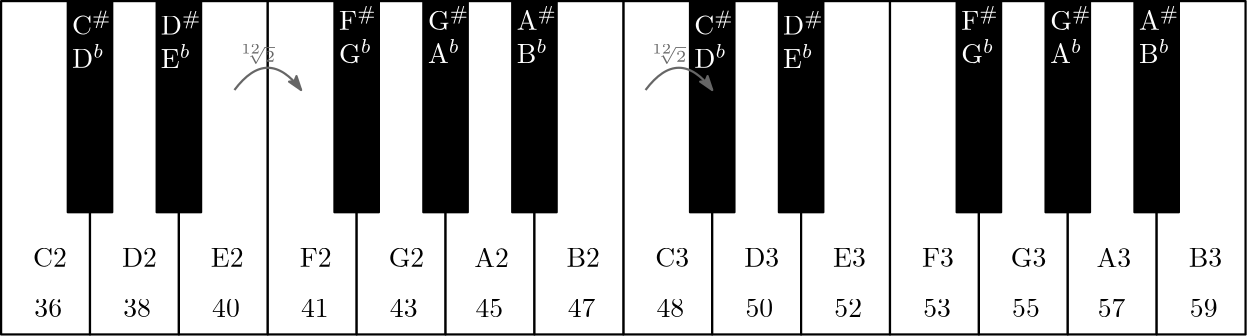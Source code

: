 <?xml version="1.0"?>
<!DOCTYPE ipe SYSTEM "ipe.dtd">
<ipe version="70218" creator="Ipe 7.2.24">
<info created="D:20220624233952" modified="D:20230701221742"/>
<ipestyle name="basic">
<symbol name="arrow/arc(spx)">
<path stroke="sym-stroke" fill="sym-stroke" pen="sym-pen">
0 0 m
-1 0.333 l
-1 -0.333 l
h
</path>
</symbol>
<symbol name="arrow/farc(spx)">
<path stroke="sym-stroke" fill="white" pen="sym-pen">
0 0 m
-1 0.333 l
-1 -0.333 l
h
</path>
</symbol>
<symbol name="arrow/ptarc(spx)">
<path stroke="sym-stroke" fill="sym-stroke" pen="sym-pen">
0 0 m
-1 0.333 l
-0.8 0 l
-1 -0.333 l
h
</path>
</symbol>
<symbol name="arrow/fptarc(spx)">
<path stroke="sym-stroke" fill="white" pen="sym-pen">
0 0 m
-1 0.333 l
-0.8 0 l
-1 -0.333 l
h
</path>
</symbol>
<symbol name="mark/circle(sx)" transformations="translations">
<path fill="sym-stroke">
0.6 0 0 0.6 0 0 e
0.4 0 0 0.4 0 0 e
</path>
</symbol>
<symbol name="mark/disk(sx)" transformations="translations">
<path fill="sym-stroke">
0.6 0 0 0.6 0 0 e
</path>
</symbol>
<symbol name="mark/fdisk(sfx)" transformations="translations">
<group>
<path fill="sym-fill">
0.5 0 0 0.5 0 0 e
</path>
<path fill="sym-stroke" fillrule="eofill">
0.6 0 0 0.6 0 0 e
0.4 0 0 0.4 0 0 e
</path>
</group>
</symbol>
<symbol name="mark/box(sx)" transformations="translations">
<path fill="sym-stroke" fillrule="eofill">
-0.6 -0.6 m
0.6 -0.6 l
0.6 0.6 l
-0.6 0.6 l
h
-0.4 -0.4 m
0.4 -0.4 l
0.4 0.4 l
-0.4 0.4 l
h
</path>
</symbol>
<symbol name="mark/square(sx)" transformations="translations">
<path fill="sym-stroke">
-0.6 -0.6 m
0.6 -0.6 l
0.6 0.6 l
-0.6 0.6 l
h
</path>
</symbol>
<symbol name="mark/fsquare(sfx)" transformations="translations">
<group>
<path fill="sym-fill">
-0.5 -0.5 m
0.5 -0.5 l
0.5 0.5 l
-0.5 0.5 l
h
</path>
<path fill="sym-stroke" fillrule="eofill">
-0.6 -0.6 m
0.6 -0.6 l
0.6 0.6 l
-0.6 0.6 l
h
-0.4 -0.4 m
0.4 -0.4 l
0.4 0.4 l
-0.4 0.4 l
h
</path>
</group>
</symbol>
<symbol name="mark/cross(sx)" transformations="translations">
<group>
<path fill="sym-stroke">
-0.43 -0.57 m
0.57 0.43 l
0.43 0.57 l
-0.57 -0.43 l
h
</path>
<path fill="sym-stroke">
-0.43 0.57 m
0.57 -0.43 l
0.43 -0.57 l
-0.57 0.43 l
h
</path>
</group>
</symbol>
<symbol name="arrow/fnormal(spx)">
<path stroke="sym-stroke" fill="white" pen="sym-pen">
0 0 m
-1 0.333 l
-1 -0.333 l
h
</path>
</symbol>
<symbol name="arrow/pointed(spx)">
<path stroke="sym-stroke" fill="sym-stroke" pen="sym-pen">
0 0 m
-1 0.333 l
-0.8 0 l
-1 -0.333 l
h
</path>
</symbol>
<symbol name="arrow/fpointed(spx)">
<path stroke="sym-stroke" fill="white" pen="sym-pen">
0 0 m
-1 0.333 l
-0.8 0 l
-1 -0.333 l
h
</path>
</symbol>
<symbol name="arrow/linear(spx)">
<path stroke="sym-stroke" pen="sym-pen">
-1 0.333 m
0 0 l
-1 -0.333 l
</path>
</symbol>
<symbol name="arrow/fdouble(spx)">
<path stroke="sym-stroke" fill="white" pen="sym-pen">
0 0 m
-1 0.333 l
-1 -0.333 l
h
-1 0 m
-2 0.333 l
-2 -0.333 l
h
</path>
</symbol>
<symbol name="arrow/double(spx)">
<path stroke="sym-stroke" fill="sym-stroke" pen="sym-pen">
0 0 m
-1 0.333 l
-1 -0.333 l
h
-1 0 m
-2 0.333 l
-2 -0.333 l
h
</path>
</symbol>
<anglesize name="22.5 deg" value="22.5"/>
<anglesize name="30 deg" value="30"/>
<anglesize name="45 deg" value="45"/>
<anglesize name="60 deg" value="60"/>
<anglesize name="90 deg" value="90"/>
<arrowsize name="large" value="10"/>
<arrowsize name="small" value="5"/>
<arrowsize name="tiny" value="3"/>
<color name="blue" value="0 0 1"/>
<color name="brown" value="0.647 0.165 0.165"/>
<color name="darkblue" value="0 0 0.545"/>
<color name="darkcyan" value="0 0.545 0.545"/>
<color name="darkgray" value="0.663"/>
<color name="darkgreen" value="0 0.392 0"/>
<color name="darkmagenta" value="0.545 0 0.545"/>
<color name="darkorange" value="1 0.549 0"/>
<color name="darkred" value="0.545 0 0"/>
<color name="gold" value="1 0.843 0"/>
<color name="gray" value="0.745"/>
<color name="green" value="0 1 0"/>
<color name="lightblue" value="0.678 0.847 0.902"/>
<color name="lightcyan" value="0.878 1 1"/>
<color name="lightgray" value="0.827"/>
<color name="lightgreen" value="0.565 0.933 0.565"/>
<color name="lightyellow" value="1 1 0.878"/>
<color name="navy" value="0 0 0.502"/>
<color name="orange" value="1 0.647 0"/>
<color name="pink" value="1 0.753 0.796"/>
<color name="purple" value="0.627 0.125 0.941"/>
<color name="red" value="1 0 0"/>
<color name="sbblue" value="0.298 0.447 0.79"/>
<color name="sbgreen" value="0.333 0.658 0.407"/>
<color name="sborange" value="0.866 0.517 0.321"/>
<color name="sbpurple" value="0.505 0.447 0.698"/>
<color name="sbred" value="0.768 0.305 0.321"/>
<color name="seagreen" value="0.18 0.545 0.341"/>
<color name="turquoise" value="0.251 0.878 0.816"/>
<color name="verydarkgray" value="0.4"/>
<color name="violet" value="0.933 0.51 0.933"/>
<color name="yellow" value="1 1 0"/>
<dashstyle name="dash dot dotted" value="[4 2 1 2 1 2] 0"/>
<dashstyle name="dash dotted" value="[4 2 1 2] 0"/>
<dashstyle name="dashed" value="[4] 0"/>
<dashstyle name="dotted" value="[1 3] 0"/>
<gridsize name="10 pts (~3.5 mm)" value="10"/>
<gridsize name="14 pts (~5 mm)" value="14"/>
<gridsize name="16 pts (~6 mm)" value="16"/>
<gridsize name="20 pts (~7 mm)" value="20"/>
<gridsize name="28 pts (~10 mm)" value="28"/>
<gridsize name="32 pts (~12 mm)" value="32"/>
<gridsize name="4 pts" value="4"/>
<gridsize name="56 pts (~20 mm)" value="56"/>
<gridsize name="8 pts (~3 mm)" value="8"/>
<opacity name="10%" value="0.1"/>
<opacity name="30%" value="0.3"/>
<opacity name="50%" value="0.5"/>
<opacity name="75%" value="0.75"/>
<pen name="fat" value="1.2"/>
<pen name="heavier" value="0.8"/>
<pen name="ultrafat" value="2"/>
<symbolsize name="large" value="5"/>
<symbolsize name="small" value="2"/>
<symbolsize name="tiny" value="1.1"/>
<textsize name="Huge" value="\Huge"/>
<textsize name="LARGE" value="\LARGE"/>
<textsize name="Large" value="\Large"/>
<textsize name="footnote" value="\footnotesize"/>
<textsize name="huge" value="\huge"/>
<textsize name="large" value="\large"/>
<textsize name="small" value="\small"/>
<textsize name="tiny" value="\tiny"/>
<textstyle name="center" begin="\begin{center}" end="\end{center}"/>
<textstyle name="item" begin="\begin{itemize}\item{}" end="\end{itemize}"/>
<textstyle name="itemize" begin="\begin{itemize}" end="\end{itemize}"/>
<tiling name="falling" angle="-60" step="4" width="1"/>
<tiling name="rising" angle="30" step="4" width="1"/>
</ipestyle>
<page>
<layer name="alpha"/>
<view layers="alpha" active="alpha"/>
<path layer="alpha" matrix="1 0 0 1 192 -16" stroke="black" fill="white" pen="0.8">
64 784 m
64 664 l
96 664 l
96 784 l
h
</path>
<path matrix="1 0 0 1 224 -16" stroke="black" fill="white" pen="0.8">
64 784 m
64 664 l
96 664 l
96 784 l
h
</path>
<path matrix="1 0 0 1 256 -16" stroke="black" fill="white" pen="0.8">
64 784 m
64 664 l
96 664 l
96 784 l
h
</path>
<path matrix="1 0 0 1 288 -16" stroke="black" fill="white" pen="0.8">
64 784 m
64 664 l
96 664 l
96 784 l
h
</path>
<path matrix="1 0 0 1 320 -16" stroke="black" fill="white" pen="0.8">
64 784 m
64 664 l
96 664 l
96 784 l
h
</path>
<path matrix="1 0 0 1 352 -16" stroke="black" fill="white" pen="0.8">
64 784 m
64 664 l
96 664 l
96 784 l
h
</path>
<path matrix="1 0 0 1 384 -16" stroke="black" fill="white" pen="0.8">
64 784 m
64 664 l
96 664 l
96 784 l
h
</path>
<path matrix="1 0 0 1 192 -16" stroke="black" fill="black" pen="0.8">
88 784 m
88 708 l
104 708 l
104 784 l
h
</path>
<text matrix="1 0 0 1 191.507 80.345" transformations="translations" pos="76 592" stroke="black" type="label" width="12.177" height="6.808" depth="0" valign="baseline" size="10">C3</text>
<text matrix="1 0 0 1 223.507 80.345" transformations="translations" pos="76 592" stroke="black" type="label" width="12.592" height="6.808" depth="0" valign="baseline" size="10">D3</text>
<text matrix="1 0 0 1 255.507 80.345" transformations="translations" pos="76 592" stroke="black" type="label" width="11.761" height="6.808" depth="0" valign="baseline" size="10">E3</text>
<text matrix="1 0 0 1 287.507 80.345" transformations="translations" pos="76 592" stroke="black" type="label" width="11.485" height="6.808" depth="0" valign="baseline" size="10">F3</text>
<text matrix="1 0 0 1 319.507 80.345" transformations="translations" pos="76 592" stroke="black" type="label" width="12.799" height="6.808" depth="0" valign="baseline" size="10">G3</text>
<text matrix="1 0 0 1 350.335 80.2165" transformations="translations" pos="76 592" stroke="black" type="label" width="12.453" height="6.808" depth="0" valign="baseline" size="10">A3</text>
<text matrix="1 0 0 1 383.507 80.345" transformations="translations" pos="76 592" stroke="black" type="label" width="12.038" height="6.808" depth="0" valign="baseline" size="10">B3</text>
<text matrix="1 0 0 1 205.542 164" transformations="translations" pos="76 592" stroke="white" type="label" width="14.238" height="8.458" depth="0" valign="baseline" size="10">C$^{\#}$</text>
<text matrix="1 0 0 1 216.302 -45.8594" transformations="translations" pos="48 792" stroke="verydarkgray" type="label" width="14.289" height="6.19" depth="0.66" valign="baseline" size="6" style="math">\sqrt[12]{2}</text>
<path matrix="1 0 0 1 116 -48" stroke="verydarkgray" pen="0.8" arrow="ptarc/small">
148 784 m
160 800
172 784 c
</path>
<text matrix="1 0 0 1 205.542 152" transformations="translations" pos="76 592" stroke="white" type="label" width="11.612" height="8.458" depth="0" valign="baseline" size="10">D$^{b}$</text>
<path matrix="1 0 0 1 224 -16" stroke="black" fill="black" pen="0.8">
88 784 m
88 708 l
104 708 l
104 784 l
h
</path>
<path matrix="1 0 0 1 288 -16" stroke="black" fill="black" pen="0.8">
88 784 m
88 708 l
104 708 l
104 784 l
h
</path>
<path matrix="1 0 0 1 320 -16" stroke="black" fill="black" pen="0.8">
88 784 m
88 708 l
104 708 l
104 784 l
h
</path>
<path matrix="1 0 0 1 352 -16" stroke="black" fill="black" pen="0.8">
88 784 m
88 708 l
104 708 l
104 784 l
h
</path>
<text matrix="1 0 0 1 237.51 163.943" transformations="translations" pos="76 592" stroke="white" type="label" width="14.653" height="8.458" depth="0" valign="baseline" size="10">D$^{\#}$</text>
<text matrix="1 0 0 1 237.51 151.943" transformations="translations" pos="76 592" stroke="white" type="label" width="10.782" height="8.458" depth="0" valign="baseline" size="10">E$^{b}$</text>
<text matrix="1 0 0 1 301.663 165.716" transformations="translations" pos="76 592" stroke="white" type="label" width="13.546" height="8.458" depth="0" valign="baseline" size="10">F$^{\#}$</text>
<text matrix="1 0 0 1 333.663 165.716" transformations="translations" pos="76 592" stroke="white" type="label" width="14.861" height="8.458" depth="0" valign="baseline" size="10">G$^{\#}$</text>
<text matrix="1 0 0 1 365.663 165.716" transformations="translations" pos="76 592" stroke="white" type="label" width="14.515" height="8.458" depth="0" valign="baseline" size="10">A$^{\#}$</text>
<text matrix="1 0 0 1 301.663 153.716" transformations="translations" pos="76 592" stroke="white" type="label" width="11.82" height="8.458" depth="0" valign="baseline" size="10">G$^{b}$</text>
<text matrix="1 0 0 1 333.663 153.716" transformations="translations" pos="76 592" stroke="white" type="label" width="11.474" height="8.458" depth="0" valign="baseline" size="10">A$^{b}$</text>
<text matrix="1 0 0 1 365.663 153.716" transformations="translations" pos="76 592" stroke="white" type="label" width="11.059" height="8.458" depth="0" valign="baseline" size="10">B$^{b}$</text>
<path matrix="1 0 0 1 -32 -16" stroke="black" fill="white" pen="0.8">
64 784 m
64 664 l
96 664 l
96 784 l
h
</path>
<path matrix="1 0 0 1 0 -16" stroke="black" fill="white" pen="0.8">
64 784 m
64 664 l
96 664 l
96 784 l
h
</path>
<path matrix="1 0 0 1 32 -16" stroke="black" fill="white" pen="0.8">
64 784 m
64 664 l
96 664 l
96 784 l
h
</path>
<path matrix="1 0 0 1 64 -16" stroke="black" fill="white" pen="0.8">
64 784 m
64 664 l
96 664 l
96 784 l
h
</path>
<path matrix="1 0 0 1 96 -16" stroke="black" fill="white" pen="0.8">
64 784 m
64 664 l
96 664 l
96 784 l
h
</path>
<path matrix="1 0 0 1 128 -16" stroke="black" fill="white" pen="0.8">
64 784 m
64 664 l
96 664 l
96 784 l
h
</path>
<path matrix="1 0 0 1 160 -16" stroke="black" fill="white" pen="0.8">
64 784 m
64 664 l
96 664 l
96 784 l
h
</path>
<path matrix="1 0 0 1 -32 -16" stroke="black" fill="black" pen="0.8">
88 784 m
88 708 l
104 708 l
104 784 l
h
</path>
<text matrix="1 0 0 1 -32.493 80.345" transformations="translations" pos="76 592" stroke="black" type="label" width="12.177" height="6.808" depth="0" valign="baseline" size="10">C2</text>
<text matrix="1 0 0 1 -0.493031 80.345" transformations="translations" pos="76 592" stroke="black" type="label" width="12.592" height="6.808" depth="0" valign="baseline" size="10">D2</text>
<text matrix="1 0 0 1 31.507 80.345" transformations="translations" pos="76 592" stroke="black" type="label" width="11.761" height="6.808" depth="0" valign="baseline" size="10">E2</text>
<text matrix="1 0 0 1 63.507 80.345" transformations="translations" pos="76 592" stroke="black" type="label" width="11.485" height="6.808" depth="0" valign="baseline" size="10">F2</text>
<text matrix="1 0 0 1 95.507 80.345" transformations="translations" pos="76 592" stroke="black" type="label" width="12.799" height="6.808" depth="0" valign="baseline" size="10">G2</text>
<text matrix="1 0 0 1 126.335 80.2165" transformations="translations" pos="76 592" stroke="black" type="label" width="12.453" height="6.808" depth="0" valign="baseline" size="10">A2</text>
<text matrix="1 0 0 1 159.507 80.345" transformations="translations" pos="76 592" stroke="black" type="label" width="12.038" height="6.808" depth="0" valign="baseline" size="10">B2</text>
<text matrix="1 0 0 1 -18.458 164" transformations="translations" pos="76 592" stroke="white" type="label" width="14.238" height="8.458" depth="0" valign="baseline" size="10">C$^{\#}$</text>
<text matrix="1 0 0 1 -18.458 152" transformations="translations" pos="76 592" stroke="white" type="label" width="11.612" height="8.458" depth="0" valign="baseline" size="10">D$^{b}$</text>
<path matrix="1 0 0 1 0 -16" stroke="black" fill="black" pen="0.8">
88 784 m
88 708 l
104 708 l
104 784 l
h
</path>
<text matrix="1 0 0 1 68.302 -45.8594" transformations="translations" pos="48 792" stroke="verydarkgray" type="label" width="14.289" height="6.19" depth="0.66" valign="baseline" size="6" style="math">\sqrt[12]{2}</text>
<path matrix="1 0 0 1 -32 -48" stroke="verydarkgray" pen="0.8" arrow="ptarc/small">
148 784 m
160 800
172 784 c
</path>
<path matrix="1 0 0 1 64 -16" stroke="black" fill="black" pen="0.8">
88 784 m
88 708 l
104 708 l
104 784 l
h
</path>
<path matrix="1 0 0 1 96 -16" stroke="black" fill="black" pen="0.8">
88 784 m
88 708 l
104 708 l
104 784 l
h
</path>
<path matrix="1 0 0 1 128 -16" stroke="black" fill="black" pen="0.8">
88 784 m
88 708 l
104 708 l
104 784 l
h
</path>
<text matrix="1 0 0 1 13.51 163.943" transformations="translations" pos="76 592" stroke="white" type="label" width="14.653" height="8.458" depth="0" valign="baseline" size="10">D$^{\#}$</text>
<text matrix="1 0 0 1 13.51 151.943" transformations="translations" pos="76 592" stroke="white" type="label" width="10.782" height="8.458" depth="0" valign="baseline" size="10">E$^{b}$</text>
<text matrix="1 0 0 1 77.663 165.716" transformations="translations" pos="76 592" stroke="white" type="label" width="13.546" height="8.458" depth="0" valign="baseline" size="10">F$^{\#}$</text>
<text matrix="1 0 0 1 109.663 165.716" transformations="translations" pos="76 592" stroke="white" type="label" width="14.861" height="8.458" depth="0" valign="baseline" size="10">G$^{\#}$</text>
<text matrix="1 0 0 1 141.663 165.716" transformations="translations" pos="76 592" stroke="white" type="label" width="14.515" height="8.458" depth="0" valign="baseline" size="10">A$^{\#}$</text>
<text matrix="1 0 0 1 77.663 153.716" transformations="translations" pos="76 592" stroke="white" type="label" width="11.82" height="8.458" depth="0" valign="baseline" size="10">G$^{b}$</text>
<text matrix="1 0 0 1 109.663 153.716" transformations="translations" pos="76 592" stroke="white" type="label" width="11.474" height="8.458" depth="0" valign="baseline" size="10">A$^{b}$</text>
<text matrix="1 0 0 1 141.663 153.716" transformations="translations" pos="76 592" stroke="white" type="label" width="11.059" height="8.458" depth="0" valign="baseline" size="10">B$^{b}$</text>
<text matrix="1 0 0 1 191.951 62.29" transformations="translations" pos="76 592" stroke="black" type="label" width="9.963" height="6.42" depth="0" valign="baseline" size="10">48</text>
<text matrix="1 0 0 1 223.951 62.29" transformations="translations" pos="76 592" stroke="black" type="label" width="9.963" height="6.42" depth="0" valign="baseline" size="10">50</text>
<text matrix="1 0 0 1 255.951 62.29" transformations="translations" pos="76 592" stroke="black" type="label" width="9.963" height="6.42" depth="0" valign="baseline" size="10">52</text>
<text matrix="1 0 0 1 287.951 62.29" transformations="translations" pos="76 592" stroke="black" type="label" width="9.963" height="6.42" depth="0" valign="baseline" size="10">53</text>
<text matrix="1 0 0 1 319.951 62.29" transformations="translations" pos="76 592" stroke="black" type="label" width="9.963" height="6.42" depth="0" valign="baseline" size="10">55</text>
<text matrix="1 0 0 1 350.779 62.1615" transformations="translations" pos="76 592" stroke="black" type="label" width="9.963" height="6.42" depth="0" valign="baseline" size="10">57</text>
<text matrix="1 0 0 1 383.951 62.29" transformations="translations" pos="76 592" stroke="black" type="label" width="9.963" height="6.42" depth="0" valign="baseline" size="10">59</text>
<text matrix="1 0 0 1 -32.049 62.29" transformations="translations" pos="76 592" stroke="black" type="label" width="9.963" height="6.42" depth="0" valign="baseline" size="10">36</text>
<text matrix="1 0 0 1 -0.049031 62.29" transformations="translations" pos="76 592" stroke="black" type="label" width="9.963" height="6.42" depth="0" valign="baseline" size="10">38</text>
<text matrix="1 0 0 1 31.951 62.29" transformations="translations" pos="76 592" stroke="black" type="label" width="9.963" height="6.42" depth="0" valign="baseline" size="10">40</text>
<text matrix="1 0 0 1 63.951 62.29" transformations="translations" pos="76 592" stroke="black" type="label" width="9.963" height="6.42" depth="0" valign="baseline" size="10">41</text>
<text matrix="1 0 0 1 95.951 62.29" transformations="translations" pos="76 592" stroke="black" type="label" width="9.963" height="6.42" depth="0" valign="baseline" size="10">43</text>
<text matrix="1 0 0 1 126.779 62.1615" transformations="translations" pos="76 592" stroke="black" type="label" width="9.963" height="6.42" depth="0" valign="baseline" size="10">45</text>
<text matrix="1 0 0 1 159.951 62.29" transformations="translations" pos="76 592" stroke="black" type="label" width="9.963" height="6.42" depth="0" valign="baseline" size="10">47</text>
</page>
</ipe>
